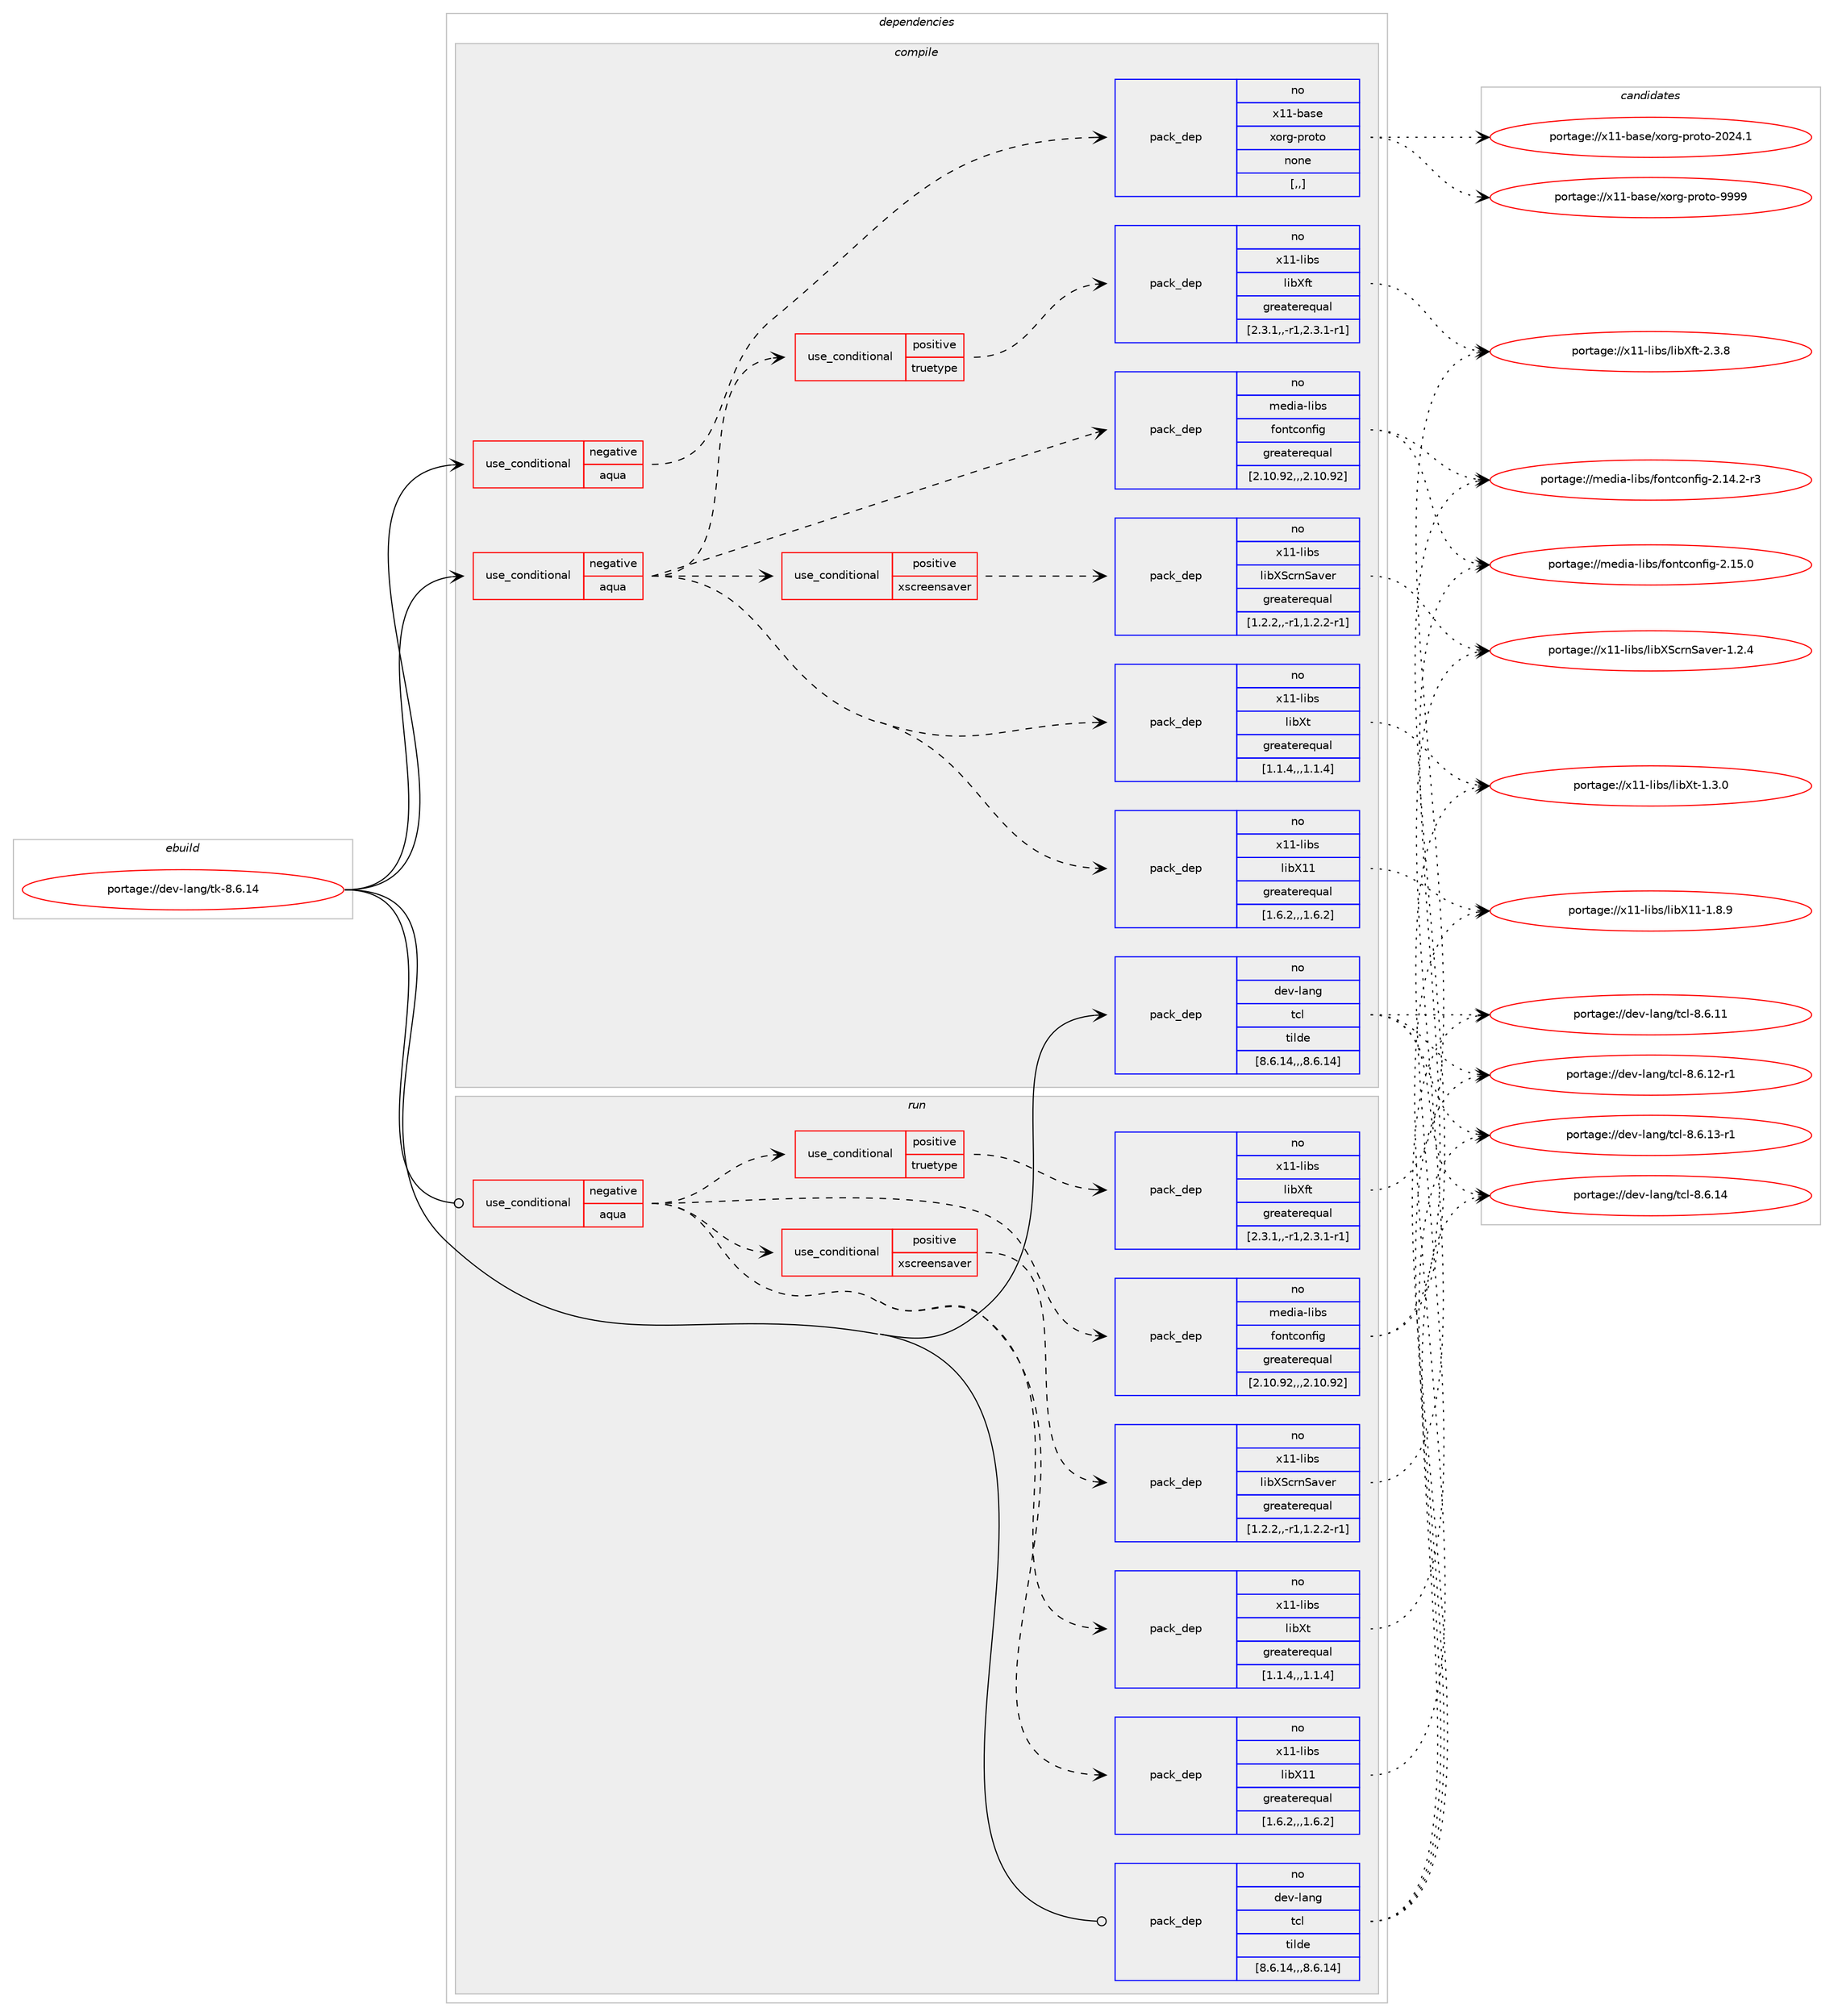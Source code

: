 digraph prolog {

# *************
# Graph options
# *************

newrank=true;
concentrate=true;
compound=true;
graph [rankdir=LR,fontname=Helvetica,fontsize=10,ranksep=1.5];#, ranksep=2.5, nodesep=0.2];
edge  [arrowhead=vee];
node  [fontname=Helvetica,fontsize=10];

# **********
# The ebuild
# **********

subgraph cluster_leftcol {
color=gray;
rank=same;
label=<<i>ebuild</i>>;
id [label="portage://dev-lang/tk-8.6.14", color=red, width=4, href="../dev-lang/tk-8.6.14.svg"];
}

# ****************
# The dependencies
# ****************

subgraph cluster_midcol {
color=gray;
label=<<i>dependencies</i>>;
subgraph cluster_compile {
fillcolor="#eeeeee";
style=filled;
label=<<i>compile</i>>;
subgraph cond24767 {
dependency102998 [label=<<TABLE BORDER="0" CELLBORDER="1" CELLSPACING="0" CELLPADDING="4"><TR><TD ROWSPAN="3" CELLPADDING="10">use_conditional</TD></TR><TR><TD>negative</TD></TR><TR><TD>aqua</TD></TR></TABLE>>, shape=none, color=red];
subgraph pack77117 {
dependency102999 [label=<<TABLE BORDER="0" CELLBORDER="1" CELLSPACING="0" CELLPADDING="4" WIDTH="220"><TR><TD ROWSPAN="6" CELLPADDING="30">pack_dep</TD></TR><TR><TD WIDTH="110">no</TD></TR><TR><TD>media-libs</TD></TR><TR><TD>fontconfig</TD></TR><TR><TD>greaterequal</TD></TR><TR><TD>[2.10.92,,,2.10.92]</TD></TR></TABLE>>, shape=none, color=blue];
}
dependency102998:e -> dependency102999:w [weight=20,style="dashed",arrowhead="vee"];
subgraph pack77118 {
dependency103000 [label=<<TABLE BORDER="0" CELLBORDER="1" CELLSPACING="0" CELLPADDING="4" WIDTH="220"><TR><TD ROWSPAN="6" CELLPADDING="30">pack_dep</TD></TR><TR><TD WIDTH="110">no</TD></TR><TR><TD>x11-libs</TD></TR><TR><TD>libX11</TD></TR><TR><TD>greaterequal</TD></TR><TR><TD>[1.6.2,,,1.6.2]</TD></TR></TABLE>>, shape=none, color=blue];
}
dependency102998:e -> dependency103000:w [weight=20,style="dashed",arrowhead="vee"];
subgraph pack77119 {
dependency103001 [label=<<TABLE BORDER="0" CELLBORDER="1" CELLSPACING="0" CELLPADDING="4" WIDTH="220"><TR><TD ROWSPAN="6" CELLPADDING="30">pack_dep</TD></TR><TR><TD WIDTH="110">no</TD></TR><TR><TD>x11-libs</TD></TR><TR><TD>libXt</TD></TR><TR><TD>greaterequal</TD></TR><TR><TD>[1.1.4,,,1.1.4]</TD></TR></TABLE>>, shape=none, color=blue];
}
dependency102998:e -> dependency103001:w [weight=20,style="dashed",arrowhead="vee"];
subgraph cond24768 {
dependency103002 [label=<<TABLE BORDER="0" CELLBORDER="1" CELLSPACING="0" CELLPADDING="4"><TR><TD ROWSPAN="3" CELLPADDING="10">use_conditional</TD></TR><TR><TD>positive</TD></TR><TR><TD>truetype</TD></TR></TABLE>>, shape=none, color=red];
subgraph pack77120 {
dependency103003 [label=<<TABLE BORDER="0" CELLBORDER="1" CELLSPACING="0" CELLPADDING="4" WIDTH="220"><TR><TD ROWSPAN="6" CELLPADDING="30">pack_dep</TD></TR><TR><TD WIDTH="110">no</TD></TR><TR><TD>x11-libs</TD></TR><TR><TD>libXft</TD></TR><TR><TD>greaterequal</TD></TR><TR><TD>[2.3.1,,-r1,2.3.1-r1]</TD></TR></TABLE>>, shape=none, color=blue];
}
dependency103002:e -> dependency103003:w [weight=20,style="dashed",arrowhead="vee"];
}
dependency102998:e -> dependency103002:w [weight=20,style="dashed",arrowhead="vee"];
subgraph cond24769 {
dependency103004 [label=<<TABLE BORDER="0" CELLBORDER="1" CELLSPACING="0" CELLPADDING="4"><TR><TD ROWSPAN="3" CELLPADDING="10">use_conditional</TD></TR><TR><TD>positive</TD></TR><TR><TD>xscreensaver</TD></TR></TABLE>>, shape=none, color=red];
subgraph pack77121 {
dependency103005 [label=<<TABLE BORDER="0" CELLBORDER="1" CELLSPACING="0" CELLPADDING="4" WIDTH="220"><TR><TD ROWSPAN="6" CELLPADDING="30">pack_dep</TD></TR><TR><TD WIDTH="110">no</TD></TR><TR><TD>x11-libs</TD></TR><TR><TD>libXScrnSaver</TD></TR><TR><TD>greaterequal</TD></TR><TR><TD>[1.2.2,,-r1,1.2.2-r1]</TD></TR></TABLE>>, shape=none, color=blue];
}
dependency103004:e -> dependency103005:w [weight=20,style="dashed",arrowhead="vee"];
}
dependency102998:e -> dependency103004:w [weight=20,style="dashed",arrowhead="vee"];
}
id:e -> dependency102998:w [weight=20,style="solid",arrowhead="vee"];
subgraph cond24770 {
dependency103006 [label=<<TABLE BORDER="0" CELLBORDER="1" CELLSPACING="0" CELLPADDING="4"><TR><TD ROWSPAN="3" CELLPADDING="10">use_conditional</TD></TR><TR><TD>negative</TD></TR><TR><TD>aqua</TD></TR></TABLE>>, shape=none, color=red];
subgraph pack77122 {
dependency103007 [label=<<TABLE BORDER="0" CELLBORDER="1" CELLSPACING="0" CELLPADDING="4" WIDTH="220"><TR><TD ROWSPAN="6" CELLPADDING="30">pack_dep</TD></TR><TR><TD WIDTH="110">no</TD></TR><TR><TD>x11-base</TD></TR><TR><TD>xorg-proto</TD></TR><TR><TD>none</TD></TR><TR><TD>[,,]</TD></TR></TABLE>>, shape=none, color=blue];
}
dependency103006:e -> dependency103007:w [weight=20,style="dashed",arrowhead="vee"];
}
id:e -> dependency103006:w [weight=20,style="solid",arrowhead="vee"];
subgraph pack77123 {
dependency103008 [label=<<TABLE BORDER="0" CELLBORDER="1" CELLSPACING="0" CELLPADDING="4" WIDTH="220"><TR><TD ROWSPAN="6" CELLPADDING="30">pack_dep</TD></TR><TR><TD WIDTH="110">no</TD></TR><TR><TD>dev-lang</TD></TR><TR><TD>tcl</TD></TR><TR><TD>tilde</TD></TR><TR><TD>[8.6.14,,,8.6.14]</TD></TR></TABLE>>, shape=none, color=blue];
}
id:e -> dependency103008:w [weight=20,style="solid",arrowhead="vee"];
}
subgraph cluster_compileandrun {
fillcolor="#eeeeee";
style=filled;
label=<<i>compile and run</i>>;
}
subgraph cluster_run {
fillcolor="#eeeeee";
style=filled;
label=<<i>run</i>>;
subgraph cond24771 {
dependency103009 [label=<<TABLE BORDER="0" CELLBORDER="1" CELLSPACING="0" CELLPADDING="4"><TR><TD ROWSPAN="3" CELLPADDING="10">use_conditional</TD></TR><TR><TD>negative</TD></TR><TR><TD>aqua</TD></TR></TABLE>>, shape=none, color=red];
subgraph pack77124 {
dependency103010 [label=<<TABLE BORDER="0" CELLBORDER="1" CELLSPACING="0" CELLPADDING="4" WIDTH="220"><TR><TD ROWSPAN="6" CELLPADDING="30">pack_dep</TD></TR><TR><TD WIDTH="110">no</TD></TR><TR><TD>media-libs</TD></TR><TR><TD>fontconfig</TD></TR><TR><TD>greaterequal</TD></TR><TR><TD>[2.10.92,,,2.10.92]</TD></TR></TABLE>>, shape=none, color=blue];
}
dependency103009:e -> dependency103010:w [weight=20,style="dashed",arrowhead="vee"];
subgraph pack77125 {
dependency103011 [label=<<TABLE BORDER="0" CELLBORDER="1" CELLSPACING="0" CELLPADDING="4" WIDTH="220"><TR><TD ROWSPAN="6" CELLPADDING="30">pack_dep</TD></TR><TR><TD WIDTH="110">no</TD></TR><TR><TD>x11-libs</TD></TR><TR><TD>libX11</TD></TR><TR><TD>greaterequal</TD></TR><TR><TD>[1.6.2,,,1.6.2]</TD></TR></TABLE>>, shape=none, color=blue];
}
dependency103009:e -> dependency103011:w [weight=20,style="dashed",arrowhead="vee"];
subgraph pack77126 {
dependency103012 [label=<<TABLE BORDER="0" CELLBORDER="1" CELLSPACING="0" CELLPADDING="4" WIDTH="220"><TR><TD ROWSPAN="6" CELLPADDING="30">pack_dep</TD></TR><TR><TD WIDTH="110">no</TD></TR><TR><TD>x11-libs</TD></TR><TR><TD>libXt</TD></TR><TR><TD>greaterequal</TD></TR><TR><TD>[1.1.4,,,1.1.4]</TD></TR></TABLE>>, shape=none, color=blue];
}
dependency103009:e -> dependency103012:w [weight=20,style="dashed",arrowhead="vee"];
subgraph cond24772 {
dependency103013 [label=<<TABLE BORDER="0" CELLBORDER="1" CELLSPACING="0" CELLPADDING="4"><TR><TD ROWSPAN="3" CELLPADDING="10">use_conditional</TD></TR><TR><TD>positive</TD></TR><TR><TD>truetype</TD></TR></TABLE>>, shape=none, color=red];
subgraph pack77127 {
dependency103014 [label=<<TABLE BORDER="0" CELLBORDER="1" CELLSPACING="0" CELLPADDING="4" WIDTH="220"><TR><TD ROWSPAN="6" CELLPADDING="30">pack_dep</TD></TR><TR><TD WIDTH="110">no</TD></TR><TR><TD>x11-libs</TD></TR><TR><TD>libXft</TD></TR><TR><TD>greaterequal</TD></TR><TR><TD>[2.3.1,,-r1,2.3.1-r1]</TD></TR></TABLE>>, shape=none, color=blue];
}
dependency103013:e -> dependency103014:w [weight=20,style="dashed",arrowhead="vee"];
}
dependency103009:e -> dependency103013:w [weight=20,style="dashed",arrowhead="vee"];
subgraph cond24773 {
dependency103015 [label=<<TABLE BORDER="0" CELLBORDER="1" CELLSPACING="0" CELLPADDING="4"><TR><TD ROWSPAN="3" CELLPADDING="10">use_conditional</TD></TR><TR><TD>positive</TD></TR><TR><TD>xscreensaver</TD></TR></TABLE>>, shape=none, color=red];
subgraph pack77128 {
dependency103016 [label=<<TABLE BORDER="0" CELLBORDER="1" CELLSPACING="0" CELLPADDING="4" WIDTH="220"><TR><TD ROWSPAN="6" CELLPADDING="30">pack_dep</TD></TR><TR><TD WIDTH="110">no</TD></TR><TR><TD>x11-libs</TD></TR><TR><TD>libXScrnSaver</TD></TR><TR><TD>greaterequal</TD></TR><TR><TD>[1.2.2,,-r1,1.2.2-r1]</TD></TR></TABLE>>, shape=none, color=blue];
}
dependency103015:e -> dependency103016:w [weight=20,style="dashed",arrowhead="vee"];
}
dependency103009:e -> dependency103015:w [weight=20,style="dashed",arrowhead="vee"];
}
id:e -> dependency103009:w [weight=20,style="solid",arrowhead="odot"];
subgraph pack77129 {
dependency103017 [label=<<TABLE BORDER="0" CELLBORDER="1" CELLSPACING="0" CELLPADDING="4" WIDTH="220"><TR><TD ROWSPAN="6" CELLPADDING="30">pack_dep</TD></TR><TR><TD WIDTH="110">no</TD></TR><TR><TD>dev-lang</TD></TR><TR><TD>tcl</TD></TR><TR><TD>tilde</TD></TR><TR><TD>[8.6.14,,,8.6.14]</TD></TR></TABLE>>, shape=none, color=blue];
}
id:e -> dependency103017:w [weight=20,style="solid",arrowhead="odot"];
}
}

# **************
# The candidates
# **************

subgraph cluster_choices {
rank=same;
color=gray;
label=<<i>candidates</i>>;

subgraph choice77117 {
color=black;
nodesep=1;
choice1091011001059745108105981154710211111011699111110102105103455046495246504511451 [label="portage://media-libs/fontconfig-2.14.2-r3", color=red, width=4,href="../media-libs/fontconfig-2.14.2-r3.svg"];
choice109101100105974510810598115471021111101169911111010210510345504649534648 [label="portage://media-libs/fontconfig-2.15.0", color=red, width=4,href="../media-libs/fontconfig-2.15.0.svg"];
dependency102999:e -> choice1091011001059745108105981154710211111011699111110102105103455046495246504511451:w [style=dotted,weight="100"];
dependency102999:e -> choice109101100105974510810598115471021111101169911111010210510345504649534648:w [style=dotted,weight="100"];
}
subgraph choice77118 {
color=black;
nodesep=1;
choice120494945108105981154710810598884949454946564657 [label="portage://x11-libs/libX11-1.8.9", color=red, width=4,href="../x11-libs/libX11-1.8.9.svg"];
dependency103000:e -> choice120494945108105981154710810598884949454946564657:w [style=dotted,weight="100"];
}
subgraph choice77119 {
color=black;
nodesep=1;
choice12049494510810598115471081059888116454946514648 [label="portage://x11-libs/libXt-1.3.0", color=red, width=4,href="../x11-libs/libXt-1.3.0.svg"];
dependency103001:e -> choice12049494510810598115471081059888116454946514648:w [style=dotted,weight="100"];
}
subgraph choice77120 {
color=black;
nodesep=1;
choice12049494510810598115471081059888102116455046514656 [label="portage://x11-libs/libXft-2.3.8", color=red, width=4,href="../x11-libs/libXft-2.3.8.svg"];
dependency103003:e -> choice12049494510810598115471081059888102116455046514656:w [style=dotted,weight="100"];
}
subgraph choice77121 {
color=black;
nodesep=1;
choice1204949451081059811547108105988883991141108397118101114454946504652 [label="portage://x11-libs/libXScrnSaver-1.2.4", color=red, width=4,href="../x11-libs/libXScrnSaver-1.2.4.svg"];
dependency103005:e -> choice1204949451081059811547108105988883991141108397118101114454946504652:w [style=dotted,weight="100"];
}
subgraph choice77122 {
color=black;
nodesep=1;
choice1204949459897115101471201111141034511211411111611145504850524649 [label="portage://x11-base/xorg-proto-2024.1", color=red, width=4,href="../x11-base/xorg-proto-2024.1.svg"];
choice120494945989711510147120111114103451121141111161114557575757 [label="portage://x11-base/xorg-proto-9999", color=red, width=4,href="../x11-base/xorg-proto-9999.svg"];
dependency103007:e -> choice1204949459897115101471201111141034511211411111611145504850524649:w [style=dotted,weight="100"];
dependency103007:e -> choice120494945989711510147120111114103451121141111161114557575757:w [style=dotted,weight="100"];
}
subgraph choice77123 {
color=black;
nodesep=1;
choice1001011184510897110103471169910845564654464949 [label="portage://dev-lang/tcl-8.6.11", color=red, width=4,href="../dev-lang/tcl-8.6.11.svg"];
choice10010111845108971101034711699108455646544649504511449 [label="portage://dev-lang/tcl-8.6.12-r1", color=red, width=4,href="../dev-lang/tcl-8.6.12-r1.svg"];
choice10010111845108971101034711699108455646544649514511449 [label="portage://dev-lang/tcl-8.6.13-r1", color=red, width=4,href="../dev-lang/tcl-8.6.13-r1.svg"];
choice1001011184510897110103471169910845564654464952 [label="portage://dev-lang/tcl-8.6.14", color=red, width=4,href="../dev-lang/tcl-8.6.14.svg"];
dependency103008:e -> choice1001011184510897110103471169910845564654464949:w [style=dotted,weight="100"];
dependency103008:e -> choice10010111845108971101034711699108455646544649504511449:w [style=dotted,weight="100"];
dependency103008:e -> choice10010111845108971101034711699108455646544649514511449:w [style=dotted,weight="100"];
dependency103008:e -> choice1001011184510897110103471169910845564654464952:w [style=dotted,weight="100"];
}
subgraph choice77124 {
color=black;
nodesep=1;
choice1091011001059745108105981154710211111011699111110102105103455046495246504511451 [label="portage://media-libs/fontconfig-2.14.2-r3", color=red, width=4,href="../media-libs/fontconfig-2.14.2-r3.svg"];
choice109101100105974510810598115471021111101169911111010210510345504649534648 [label="portage://media-libs/fontconfig-2.15.0", color=red, width=4,href="../media-libs/fontconfig-2.15.0.svg"];
dependency103010:e -> choice1091011001059745108105981154710211111011699111110102105103455046495246504511451:w [style=dotted,weight="100"];
dependency103010:e -> choice109101100105974510810598115471021111101169911111010210510345504649534648:w [style=dotted,weight="100"];
}
subgraph choice77125 {
color=black;
nodesep=1;
choice120494945108105981154710810598884949454946564657 [label="portage://x11-libs/libX11-1.8.9", color=red, width=4,href="../x11-libs/libX11-1.8.9.svg"];
dependency103011:e -> choice120494945108105981154710810598884949454946564657:w [style=dotted,weight="100"];
}
subgraph choice77126 {
color=black;
nodesep=1;
choice12049494510810598115471081059888116454946514648 [label="portage://x11-libs/libXt-1.3.0", color=red, width=4,href="../x11-libs/libXt-1.3.0.svg"];
dependency103012:e -> choice12049494510810598115471081059888116454946514648:w [style=dotted,weight="100"];
}
subgraph choice77127 {
color=black;
nodesep=1;
choice12049494510810598115471081059888102116455046514656 [label="portage://x11-libs/libXft-2.3.8", color=red, width=4,href="../x11-libs/libXft-2.3.8.svg"];
dependency103014:e -> choice12049494510810598115471081059888102116455046514656:w [style=dotted,weight="100"];
}
subgraph choice77128 {
color=black;
nodesep=1;
choice1204949451081059811547108105988883991141108397118101114454946504652 [label="portage://x11-libs/libXScrnSaver-1.2.4", color=red, width=4,href="../x11-libs/libXScrnSaver-1.2.4.svg"];
dependency103016:e -> choice1204949451081059811547108105988883991141108397118101114454946504652:w [style=dotted,weight="100"];
}
subgraph choice77129 {
color=black;
nodesep=1;
choice1001011184510897110103471169910845564654464949 [label="portage://dev-lang/tcl-8.6.11", color=red, width=4,href="../dev-lang/tcl-8.6.11.svg"];
choice10010111845108971101034711699108455646544649504511449 [label="portage://dev-lang/tcl-8.6.12-r1", color=red, width=4,href="../dev-lang/tcl-8.6.12-r1.svg"];
choice10010111845108971101034711699108455646544649514511449 [label="portage://dev-lang/tcl-8.6.13-r1", color=red, width=4,href="../dev-lang/tcl-8.6.13-r1.svg"];
choice1001011184510897110103471169910845564654464952 [label="portage://dev-lang/tcl-8.6.14", color=red, width=4,href="../dev-lang/tcl-8.6.14.svg"];
dependency103017:e -> choice1001011184510897110103471169910845564654464949:w [style=dotted,weight="100"];
dependency103017:e -> choice10010111845108971101034711699108455646544649504511449:w [style=dotted,weight="100"];
dependency103017:e -> choice10010111845108971101034711699108455646544649514511449:w [style=dotted,weight="100"];
dependency103017:e -> choice1001011184510897110103471169910845564654464952:w [style=dotted,weight="100"];
}
}

}
